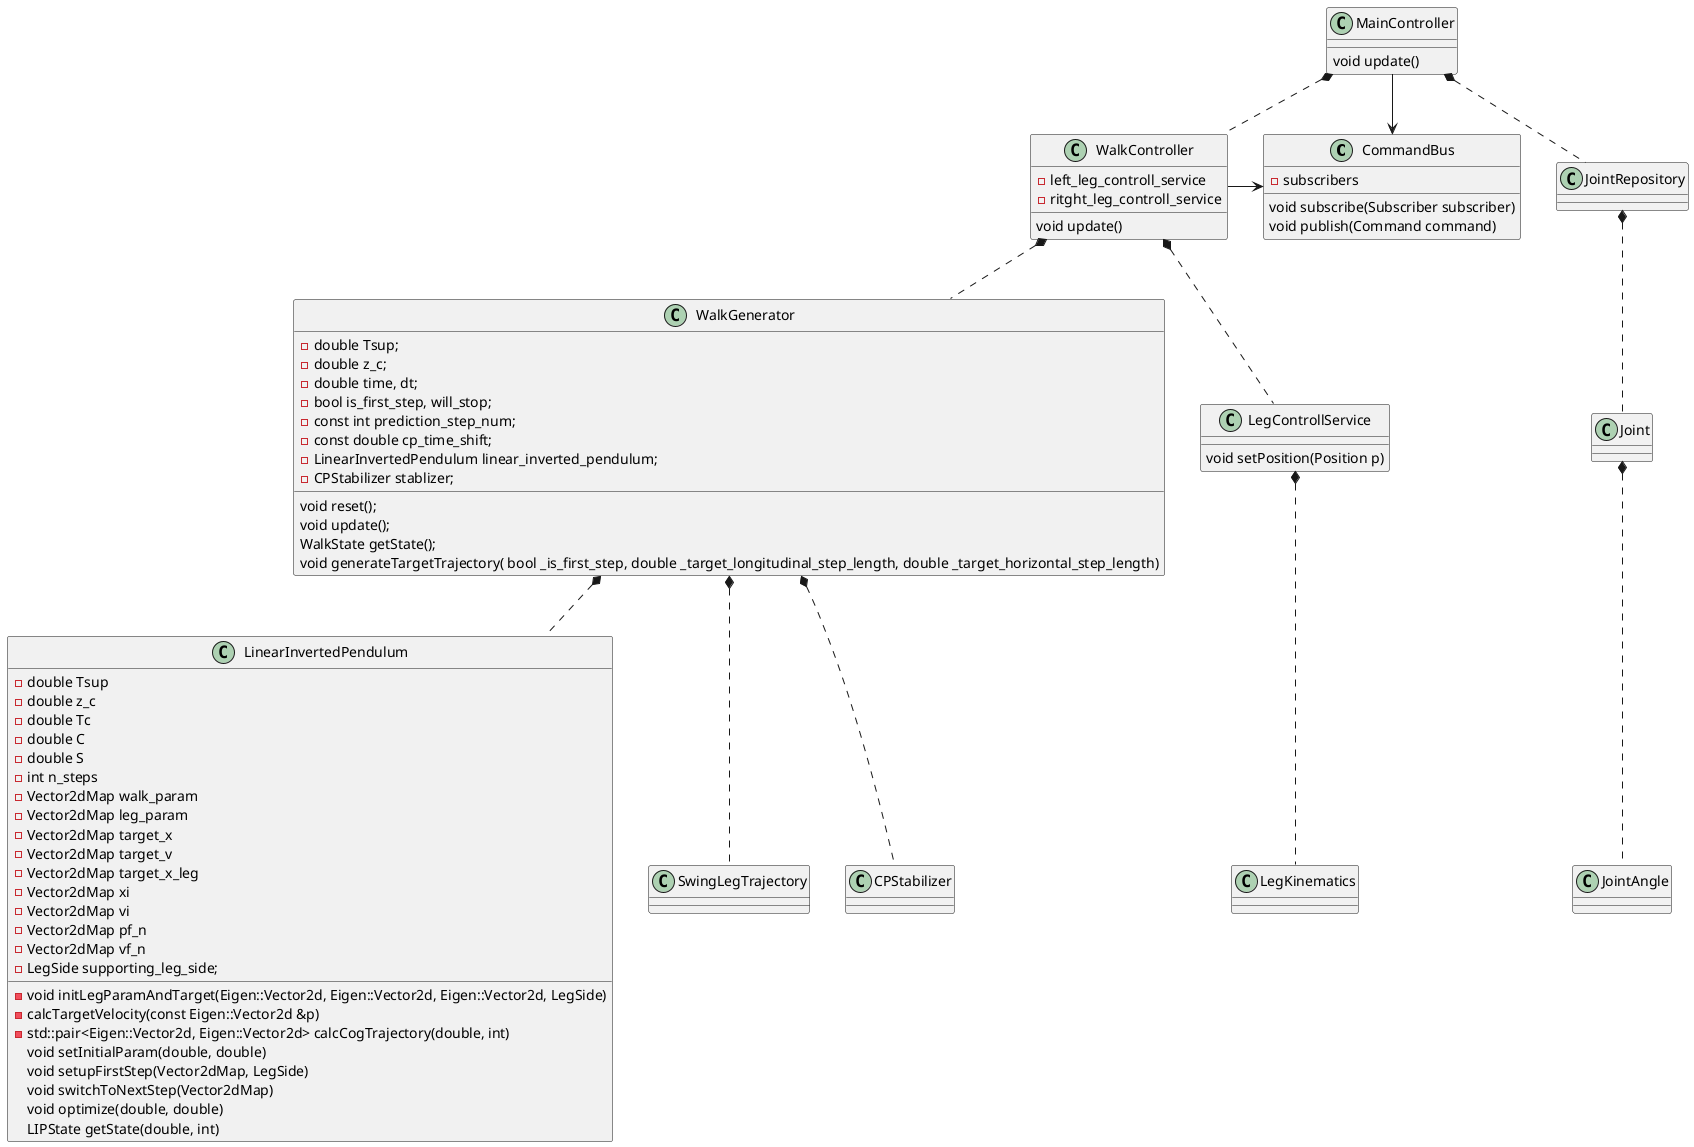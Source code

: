 @startuml
class CommandBus {
	- subscribers
	void subscribe(Subscriber subscriber)
	void publish(Command command)
}
class MainController {
	void update()
}
class WalkController {
	- left_leg_controll_service
	- ritght_leg_controll_service
	void update()
}
class WalkGenerator {
	- double Tsup;
	- double z_c;
	- double time, dt;
	- bool is_first_step, will_stop;
	- const int prediction_step_num;
	- const double cp_time_shift;
	- LinearInvertedPendulum linear_inverted_pendulum;
	- CPStabilizer stablizer;
	void reset();
	void update();
	WalkState getState();
	void generateTargetTrajectory( bool _is_first_step, double _target_longitudinal_step_length, double _target_horizontal_step_length)
}
class LegControllService {
	void setPosition(Position p)
}
class LinearInvertedPendulum{
	- double Tsup
	- double z_c
	- double Tc
	- double C
	- double S
	- int n_steps
	- Vector2dMap walk_param
	- Vector2dMap leg_param
	- Vector2dMap target_x
	- Vector2dMap target_v
	- Vector2dMap target_x_leg
	- Vector2dMap xi
	- Vector2dMap vi
	- Vector2dMap pf_n
	- Vector2dMap vf_n
	- LegSide supporting_leg_side;
	- void initLegParamAndTarget(Eigen::Vector2d, Eigen::Vector2d, Eigen::Vector2d, LegSide)
	- calcTargetVelocity(const Eigen::Vector2d &p)
	- std::pair<Eigen::Vector2d, Eigen::Vector2d> calcCogTrajectory(double, int)
	void setInitialParam(double, double)
	void setupFirstStep(Vector2dMap, LegSide)
	void switchToNextStep(Vector2dMap)
	void optimize(double, double)
	LIPState getState(double, int)
}
MainController *.. WalkController
MainController -> CommandBus
WalkController -> CommandBus
MainController *.. JointRepository
WalkController *.. LegControllService
WalkController *.. WalkGenerator
JointRepository *.. Joint
Joint *.. JointAngle
WalkGenerator *.. LinearInvertedPendulum
WalkGenerator *.. SwingLegTrajectory
WalkGenerator *.. CPStabilizer
LegControllService *.. LegKinematics
@endum
